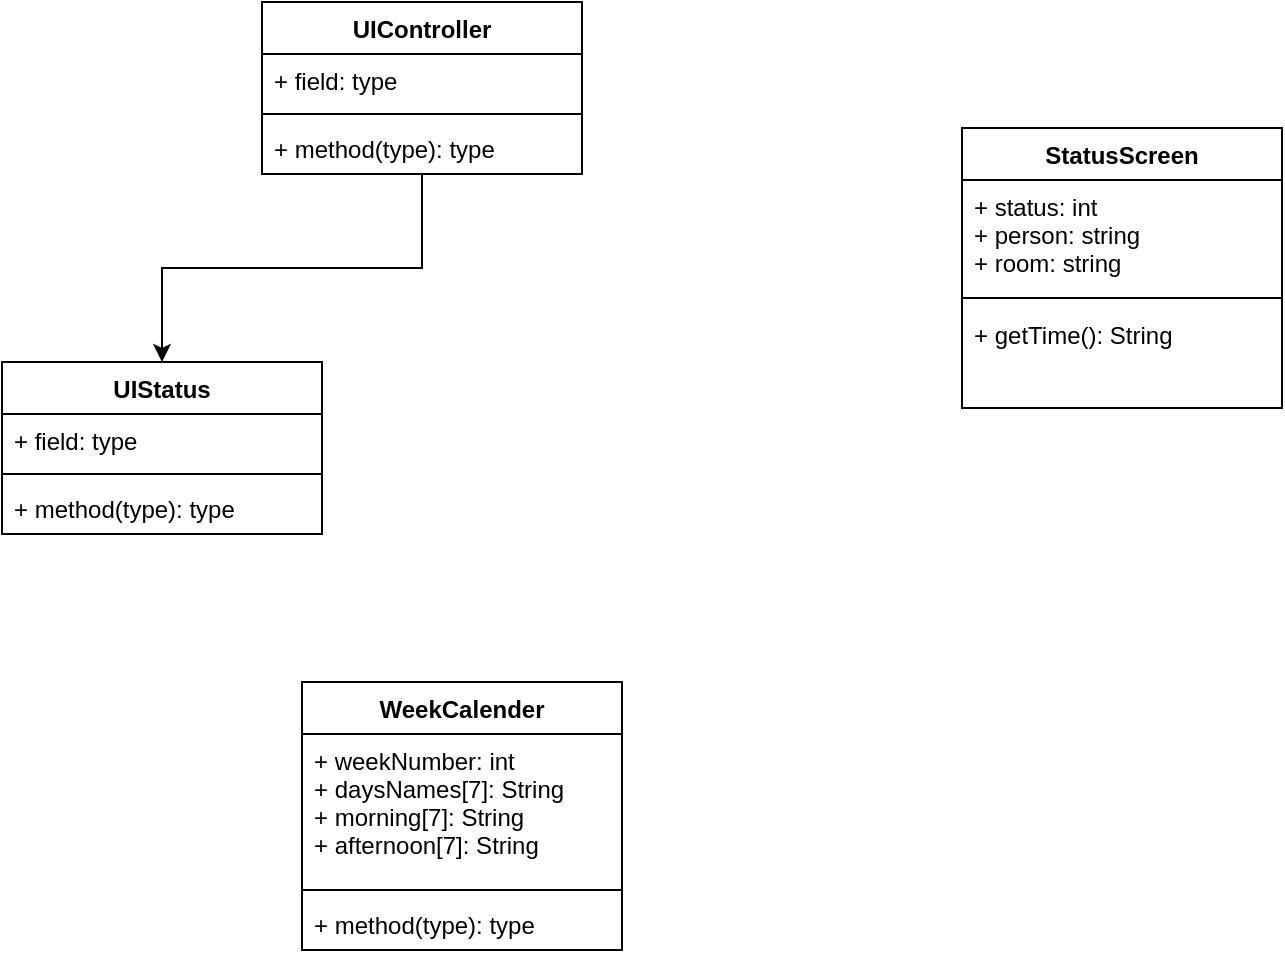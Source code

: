 <mxfile version="12.2.6" type="github" pages="1">
  <diagram id="HVjW1mX6V3TAgQN_aDQb" name="Page-1">
    <mxGraphModel dx="1168" dy="765" grid="1" gridSize="10" guides="1" tooltips="1" connect="1" arrows="1" fold="1" page="1" pageScale="1" pageWidth="827" pageHeight="1169" math="0" shadow="0">
      <root>
        <mxCell id="0"/>
        <mxCell id="1" parent="0"/>
        <mxCell id="R-Dushento2WEz46BiTT-9" style="edgeStyle=orthogonalEdgeStyle;rounded=0;orthogonalLoop=1;jettySize=auto;html=1;" parent="1" source="R-Dushento2WEz46BiTT-1" target="R-Dushento2WEz46BiTT-5" edge="1">
          <mxGeometry relative="1" as="geometry"/>
        </mxCell>
        <mxCell id="R-Dushento2WEz46BiTT-1" value="UIController" style="swimlane;fontStyle=1;align=center;verticalAlign=top;childLayout=stackLayout;horizontal=1;startSize=26;horizontalStack=0;resizeParent=1;resizeParentMax=0;resizeLast=0;collapsible=1;marginBottom=0;" parent="1" vertex="1">
          <mxGeometry x="160" y="90" width="160" height="86" as="geometry"/>
        </mxCell>
        <mxCell id="R-Dushento2WEz46BiTT-2" value="+ field: type" style="text;strokeColor=none;fillColor=none;align=left;verticalAlign=top;spacingLeft=4;spacingRight=4;overflow=hidden;rotatable=0;points=[[0,0.5],[1,0.5]];portConstraint=eastwest;" parent="R-Dushento2WEz46BiTT-1" vertex="1">
          <mxGeometry y="26" width="160" height="26" as="geometry"/>
        </mxCell>
        <mxCell id="R-Dushento2WEz46BiTT-3" value="" style="line;strokeWidth=1;fillColor=none;align=left;verticalAlign=middle;spacingTop=-1;spacingLeft=3;spacingRight=3;rotatable=0;labelPosition=right;points=[];portConstraint=eastwest;" parent="R-Dushento2WEz46BiTT-1" vertex="1">
          <mxGeometry y="52" width="160" height="8" as="geometry"/>
        </mxCell>
        <mxCell id="R-Dushento2WEz46BiTT-4" value="+ method(type): type" style="text;strokeColor=none;fillColor=none;align=left;verticalAlign=top;spacingLeft=4;spacingRight=4;overflow=hidden;rotatable=0;points=[[0,0.5],[1,0.5]];portConstraint=eastwest;" parent="R-Dushento2WEz46BiTT-1" vertex="1">
          <mxGeometry y="60" width="160" height="26" as="geometry"/>
        </mxCell>
        <mxCell id="R-Dushento2WEz46BiTT-5" value="UIStatus" style="swimlane;fontStyle=1;align=center;verticalAlign=top;childLayout=stackLayout;horizontal=1;startSize=26;horizontalStack=0;resizeParent=1;resizeParentMax=0;resizeLast=0;collapsible=1;marginBottom=0;" parent="1" vertex="1">
          <mxGeometry x="30" y="270" width="160" height="86" as="geometry"/>
        </mxCell>
        <mxCell id="R-Dushento2WEz46BiTT-6" value="+ field: type" style="text;strokeColor=none;fillColor=none;align=left;verticalAlign=top;spacingLeft=4;spacingRight=4;overflow=hidden;rotatable=0;points=[[0,0.5],[1,0.5]];portConstraint=eastwest;" parent="R-Dushento2WEz46BiTT-5" vertex="1">
          <mxGeometry y="26" width="160" height="26" as="geometry"/>
        </mxCell>
        <mxCell id="R-Dushento2WEz46BiTT-7" value="" style="line;strokeWidth=1;fillColor=none;align=left;verticalAlign=middle;spacingTop=-1;spacingLeft=3;spacingRight=3;rotatable=0;labelPosition=right;points=[];portConstraint=eastwest;" parent="R-Dushento2WEz46BiTT-5" vertex="1">
          <mxGeometry y="52" width="160" height="8" as="geometry"/>
        </mxCell>
        <mxCell id="R-Dushento2WEz46BiTT-8" value="+ method(type): type" style="text;strokeColor=none;fillColor=none;align=left;verticalAlign=top;spacingLeft=4;spacingRight=4;overflow=hidden;rotatable=0;points=[[0,0.5],[1,0.5]];portConstraint=eastwest;" parent="R-Dushento2WEz46BiTT-5" vertex="1">
          <mxGeometry y="60" width="160" height="26" as="geometry"/>
        </mxCell>
        <mxCell id="omWnAhXVgIPRMsU89jUh-1" value="StatusScreen" style="swimlane;fontStyle=1;align=center;verticalAlign=top;childLayout=stackLayout;horizontal=1;startSize=26;horizontalStack=0;resizeParent=1;resizeParentMax=0;resizeLast=0;collapsible=1;marginBottom=0;" vertex="1" parent="1">
          <mxGeometry x="510" y="153" width="160" height="140" as="geometry"/>
        </mxCell>
        <mxCell id="omWnAhXVgIPRMsU89jUh-2" value="+ status: int&#xa;+ person: string&#xa;+ room: string" style="text;strokeColor=none;fillColor=none;align=left;verticalAlign=top;spacingLeft=4;spacingRight=4;overflow=hidden;rotatable=0;points=[[0,0.5],[1,0.5]];portConstraint=eastwest;" vertex="1" parent="omWnAhXVgIPRMsU89jUh-1">
          <mxGeometry y="26" width="160" height="54" as="geometry"/>
        </mxCell>
        <mxCell id="omWnAhXVgIPRMsU89jUh-3" value="" style="line;strokeWidth=1;fillColor=none;align=left;verticalAlign=middle;spacingTop=-1;spacingLeft=3;spacingRight=3;rotatable=0;labelPosition=right;points=[];portConstraint=eastwest;" vertex="1" parent="omWnAhXVgIPRMsU89jUh-1">
          <mxGeometry y="80" width="160" height="10" as="geometry"/>
        </mxCell>
        <mxCell id="omWnAhXVgIPRMsU89jUh-4" value="+ getTime(): String" style="text;strokeColor=none;fillColor=none;align=left;verticalAlign=top;spacingLeft=4;spacingRight=4;overflow=hidden;rotatable=0;points=[[0,0.5],[1,0.5]];portConstraint=eastwest;" vertex="1" parent="omWnAhXVgIPRMsU89jUh-1">
          <mxGeometry y="90" width="160" height="50" as="geometry"/>
        </mxCell>
        <mxCell id="omWnAhXVgIPRMsU89jUh-5" value="WeekCalender" style="swimlane;fontStyle=1;align=center;verticalAlign=top;childLayout=stackLayout;horizontal=1;startSize=26;horizontalStack=0;resizeParent=1;resizeParentMax=0;resizeLast=0;collapsible=1;marginBottom=0;" vertex="1" parent="1">
          <mxGeometry x="180" y="430" width="160" height="134" as="geometry"/>
        </mxCell>
        <mxCell id="omWnAhXVgIPRMsU89jUh-6" value="+ weekNumber: int&#xa;+ daysNames[7]: String&#xa;+ morning[7]: String&#xa;+ afternoon[7]: String" style="text;strokeColor=none;fillColor=none;align=left;verticalAlign=top;spacingLeft=4;spacingRight=4;overflow=hidden;rotatable=0;points=[[0,0.5],[1,0.5]];portConstraint=eastwest;" vertex="1" parent="omWnAhXVgIPRMsU89jUh-5">
          <mxGeometry y="26" width="160" height="74" as="geometry"/>
        </mxCell>
        <mxCell id="omWnAhXVgIPRMsU89jUh-7" value="" style="line;strokeWidth=1;fillColor=none;align=left;verticalAlign=middle;spacingTop=-1;spacingLeft=3;spacingRight=3;rotatable=0;labelPosition=right;points=[];portConstraint=eastwest;" vertex="1" parent="omWnAhXVgIPRMsU89jUh-5">
          <mxGeometry y="100" width="160" height="8" as="geometry"/>
        </mxCell>
        <mxCell id="omWnAhXVgIPRMsU89jUh-8" value="+ method(type): type" style="text;strokeColor=none;fillColor=none;align=left;verticalAlign=top;spacingLeft=4;spacingRight=4;overflow=hidden;rotatable=0;points=[[0,0.5],[1,0.5]];portConstraint=eastwest;" vertex="1" parent="omWnAhXVgIPRMsU89jUh-5">
          <mxGeometry y="108" width="160" height="26" as="geometry"/>
        </mxCell>
      </root>
    </mxGraphModel>
  </diagram>
</mxfile>
